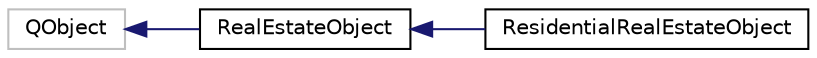 digraph "Иерархия классов. Графический вид."
{
  edge [fontname="Helvetica",fontsize="10",labelfontname="Helvetica",labelfontsize="10"];
  node [fontname="Helvetica",fontsize="10",shape=record];
  rankdir="LR";
  Node1 [label="QObject",height=0.2,width=0.4,color="grey75", fillcolor="white", style="filled"];
  Node1 -> Node2 [dir="back",color="midnightblue",fontsize="10",style="solid",fontname="Helvetica"];
  Node2 [label="RealEstateObject",height=0.2,width=0.4,color="black", fillcolor="white", style="filled",URL="$class_real_estate_object.html"];
  Node2 -> Node3 [dir="back",color="midnightblue",fontsize="10",style="solid",fontname="Helvetica"];
  Node3 [label="ResidentialRealEstateObject",height=0.2,width=0.4,color="black", fillcolor="white", style="filled",URL="$class_residential_real_estate_object.html",tooltip="Объект жилой недвижимости "];
}
